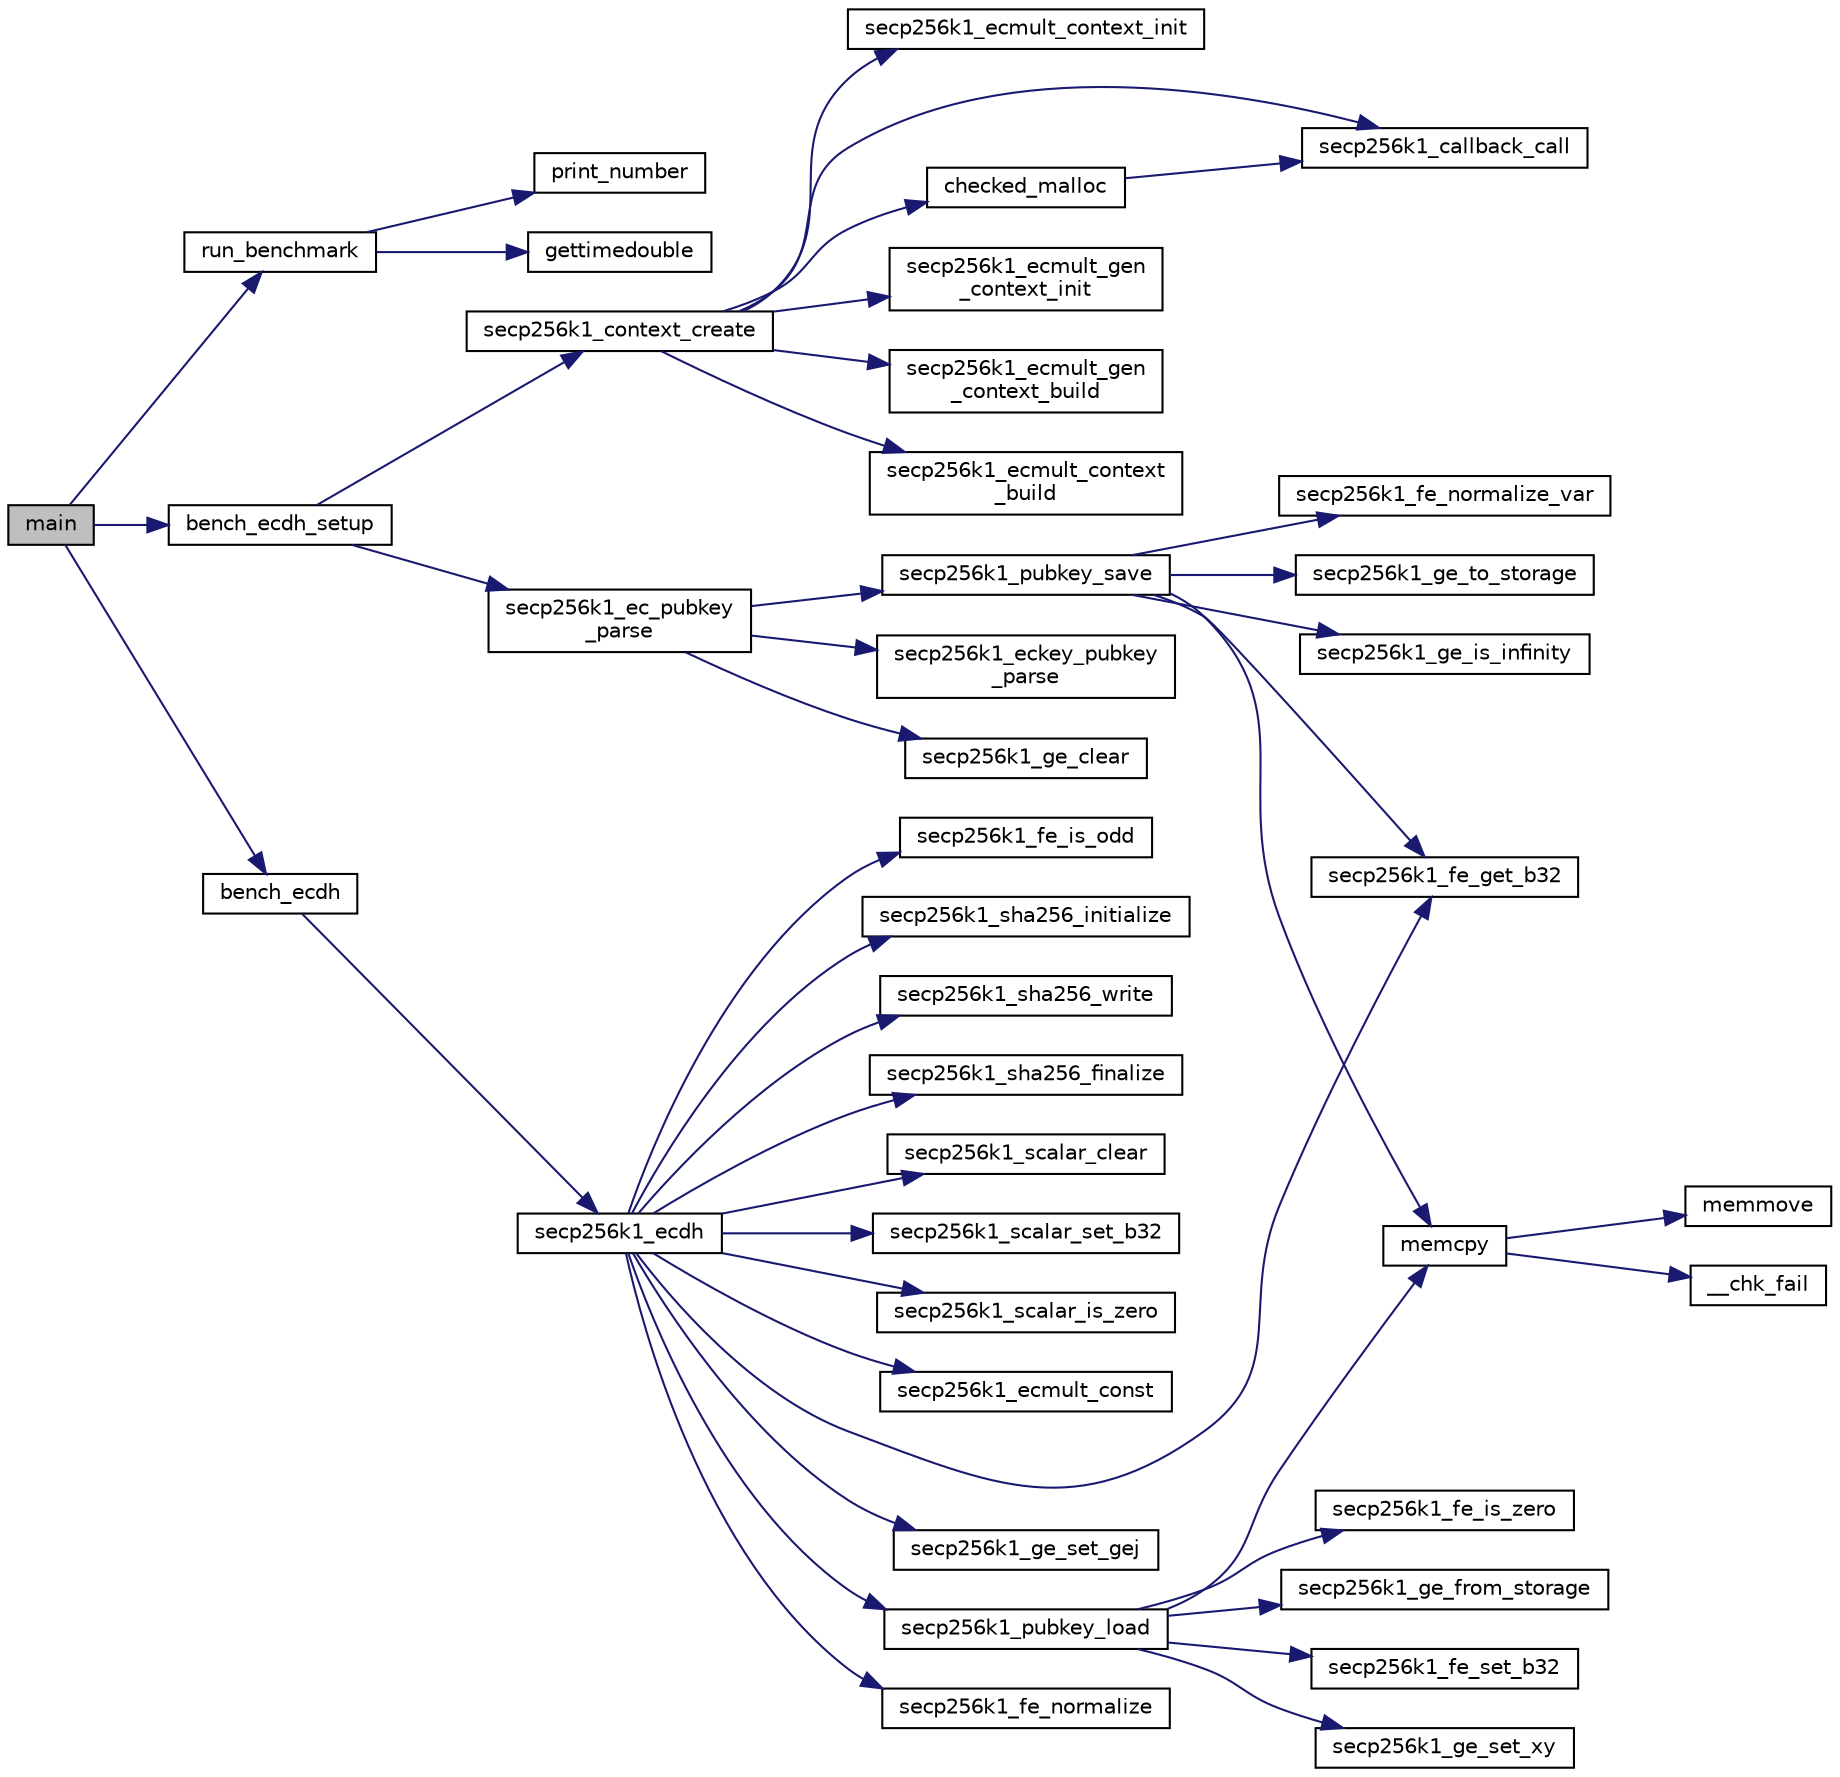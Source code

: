 digraph "main"
{
  edge [fontname="Helvetica",fontsize="10",labelfontname="Helvetica",labelfontsize="10"];
  node [fontname="Helvetica",fontsize="10",shape=record];
  rankdir="LR";
  Node44 [label="main",height=0.2,width=0.4,color="black", fillcolor="grey75", style="filled", fontcolor="black"];
  Node44 -> Node45 [color="midnightblue",fontsize="10",style="solid",fontname="Helvetica"];
  Node45 [label="run_benchmark",height=0.2,width=0.4,color="black", fillcolor="white", style="filled",URL="$df/df6/bench_8h.html#a62a3537c97d14006568dd6f8b2bc5472"];
  Node45 -> Node46 [color="midnightblue",fontsize="10",style="solid",fontname="Helvetica"];
  Node46 [label="gettimedouble",height=0.2,width=0.4,color="black", fillcolor="white", style="filled",URL="$df/df6/bench_8h.html#a41d54487866e6dee2a8ff6542cebf9c6"];
  Node45 -> Node47 [color="midnightblue",fontsize="10",style="solid",fontname="Helvetica"];
  Node47 [label="print_number",height=0.2,width=0.4,color="black", fillcolor="white", style="filled",URL="$df/df6/bench_8h.html#aa394e0046305c3b181f7d7cebf5f7683"];
  Node44 -> Node48 [color="midnightblue",fontsize="10",style="solid",fontname="Helvetica"];
  Node48 [label="bench_ecdh",height=0.2,width=0.4,color="black", fillcolor="white", style="filled",URL="$da/d1c/bench__ecdh_8c.html#a859eabd44b49e17c9450975ea03c4a0c"];
  Node48 -> Node49 [color="midnightblue",fontsize="10",style="solid",fontname="Helvetica"];
  Node49 [label="secp256k1_ecdh",height=0.2,width=0.4,color="black", fillcolor="white", style="filled",URL="$d6/dc8/secp256k1__ecdh_8h.html#a4b0ce331dd8a723475e934aa6461b75a",tooltip="Compute an EC Diffie-Hellman secret in constant time Returns: 1: exponentiation was successful 0: sca..."];
  Node49 -> Node50 [color="midnightblue",fontsize="10",style="solid",fontname="Helvetica"];
  Node50 [label="secp256k1_pubkey_load",height=0.2,width=0.4,color="black", fillcolor="white", style="filled",URL="$d1/d8c/secp256k1_8c.html#a9966ec041e71010d1593ae2211ffb843"];
  Node50 -> Node51 [color="midnightblue",fontsize="10",style="solid",fontname="Helvetica"];
  Node51 [label="memcpy",height=0.2,width=0.4,color="black", fillcolor="white", style="filled",URL="$d5/d9f/glibc__compat_8cpp.html#a0f46826ab0466591e136db24394923cf"];
  Node51 -> Node52 [color="midnightblue",fontsize="10",style="solid",fontname="Helvetica"];
  Node52 [label="memmove",height=0.2,width=0.4,color="black", fillcolor="white", style="filled",URL="$d5/d9f/glibc__compat_8cpp.html#a9778d49e9029dd75bc53ecbbf9f5e9a1"];
  Node51 -> Node53 [color="midnightblue",fontsize="10",style="solid",fontname="Helvetica"];
  Node53 [label="__chk_fail",height=0.2,width=0.4,color="black", fillcolor="white", style="filled",URL="$d5/d9f/glibc__compat_8cpp.html#a424ac71631da5ada2976630ff67051d1"];
  Node50 -> Node54 [color="midnightblue",fontsize="10",style="solid",fontname="Helvetica"];
  Node54 [label="secp256k1_ge_from_storage",height=0.2,width=0.4,color="black", fillcolor="white", style="filled",URL="$d9/dd1/group_8h.html#a8c1e7f328284d9ba56404bb8d99bf765",tooltip="Convert a group element back from the storage type. "];
  Node50 -> Node55 [color="midnightblue",fontsize="10",style="solid",fontname="Helvetica"];
  Node55 [label="secp256k1_fe_set_b32",height=0.2,width=0.4,color="black", fillcolor="white", style="filled",URL="$d5/d5a/field_8h.html#a5c86a65052e3b135919c00fe2233a43d",tooltip="Set a field element equal to 32-byte big endian value. "];
  Node50 -> Node56 [color="midnightblue",fontsize="10",style="solid",fontname="Helvetica"];
  Node56 [label="secp256k1_ge_set_xy",height=0.2,width=0.4,color="black", fillcolor="white", style="filled",URL="$d9/dd1/group_8h.html#a34ab3d1a9a0a7ff0ed1cedff9db5f73c",tooltip="Set a group element equal to the point with given X and Y coordinates. "];
  Node50 -> Node57 [color="midnightblue",fontsize="10",style="solid",fontname="Helvetica"];
  Node57 [label="secp256k1_fe_is_zero",height=0.2,width=0.4,color="black", fillcolor="white", style="filled",URL="$d5/d5a/field_8h.html#a619ec4805df6cc54d70e6682ceebd098",tooltip="Verify whether a field element is zero. "];
  Node49 -> Node58 [color="midnightblue",fontsize="10",style="solid",fontname="Helvetica"];
  Node58 [label="secp256k1_scalar_set_b32",height=0.2,width=0.4,color="black", fillcolor="white", style="filled",URL="$db/d94/scalar_8h.html#a25cc2d45ae1d1765d07c3313cdf46fa0",tooltip="Set a scalar from a big endian byte array. "];
  Node49 -> Node59 [color="midnightblue",fontsize="10",style="solid",fontname="Helvetica"];
  Node59 [label="secp256k1_scalar_is_zero",height=0.2,width=0.4,color="black", fillcolor="white", style="filled",URL="$db/d94/scalar_8h.html#a3f0ac84fe49a1c1f51212582a2c149d4",tooltip="Check whether a scalar equals zero. "];
  Node49 -> Node60 [color="midnightblue",fontsize="10",style="solid",fontname="Helvetica"];
  Node60 [label="secp256k1_ecmult_const",height=0.2,width=0.4,color="black", fillcolor="white", style="filled",URL="$de/d26/ecmult__const_8h.html#a91d964b6d73b3bc6dbb913b4b2307288"];
  Node49 -> Node61 [color="midnightblue",fontsize="10",style="solid",fontname="Helvetica"];
  Node61 [label="secp256k1_ge_set_gej",height=0.2,width=0.4,color="black", fillcolor="white", style="filled",URL="$d9/dd1/group_8h.html#aa511eebf8cd7419763f06555ed4fb62d",tooltip="Set a group element equal to another which is given in jacobian coordinates. "];
  Node49 -> Node62 [color="midnightblue",fontsize="10",style="solid",fontname="Helvetica"];
  Node62 [label="secp256k1_fe_normalize",height=0.2,width=0.4,color="black", fillcolor="white", style="filled",URL="$d5/d5a/field_8h.html#a8e925e94d5a7330d2ae68f6642d0c7b9",tooltip="Field element module. "];
  Node49 -> Node63 [color="midnightblue",fontsize="10",style="solid",fontname="Helvetica"];
  Node63 [label="secp256k1_fe_get_b32",height=0.2,width=0.4,color="black", fillcolor="white", style="filled",URL="$d5/d5a/field_8h.html#abb1017649be14b9ac1823be3c573e542",tooltip="Convert a field element to a 32-byte big endian value. "];
  Node49 -> Node64 [color="midnightblue",fontsize="10",style="solid",fontname="Helvetica"];
  Node64 [label="secp256k1_fe_is_odd",height=0.2,width=0.4,color="black", fillcolor="white", style="filled",URL="$d5/d5a/field_8h.html#a4657d3eea1cc59c7a20cc2d19663bf02",tooltip="Check the \"oddness\" of a field element. "];
  Node49 -> Node65 [color="midnightblue",fontsize="10",style="solid",fontname="Helvetica"];
  Node65 [label="secp256k1_sha256_initialize",height=0.2,width=0.4,color="black", fillcolor="white", style="filled",URL="$d7/dd7/secp256k1_2src_2hash_8h.html#abcb6a95ed605c2bfb19eda1ced4a8f7e"];
  Node49 -> Node66 [color="midnightblue",fontsize="10",style="solid",fontname="Helvetica"];
  Node66 [label="secp256k1_sha256_write",height=0.2,width=0.4,color="black", fillcolor="white", style="filled",URL="$d7/dd7/secp256k1_2src_2hash_8h.html#adfccd8d918a52e1cec42ea89a4c3f8ab"];
  Node49 -> Node67 [color="midnightblue",fontsize="10",style="solid",fontname="Helvetica"];
  Node67 [label="secp256k1_sha256_finalize",height=0.2,width=0.4,color="black", fillcolor="white", style="filled",URL="$d7/dd7/secp256k1_2src_2hash_8h.html#ab88a555e2b13d6d06e20a6a459abae08"];
  Node49 -> Node68 [color="midnightblue",fontsize="10",style="solid",fontname="Helvetica"];
  Node68 [label="secp256k1_scalar_clear",height=0.2,width=0.4,color="black", fillcolor="white", style="filled",URL="$db/d94/scalar_8h.html#ad8fb9bc2a828903963bf37806d8edd11",tooltip="Clear a scalar to prevent the leak of sensitive data. "];
  Node44 -> Node69 [color="midnightblue",fontsize="10",style="solid",fontname="Helvetica"];
  Node69 [label="bench_ecdh_setup",height=0.2,width=0.4,color="black", fillcolor="white", style="filled",URL="$da/d1c/bench__ecdh_8c.html#a2afcc388be168d338b21eb22c4991df0"];
  Node69 -> Node70 [color="midnightblue",fontsize="10",style="solid",fontname="Helvetica"];
  Node70 [label="secp256k1_context_create",height=0.2,width=0.4,color="black", fillcolor="white", style="filled",URL="$d7/dd3/secp256k1_8h.html#a769d478f352afbb55200e33970533a3c",tooltip="Create a secp256k1 context object. "];
  Node70 -> Node71 [color="midnightblue",fontsize="10",style="solid",fontname="Helvetica"];
  Node71 [label="checked_malloc",height=0.2,width=0.4,color="black", fillcolor="white", style="filled",URL="$db/d99/secp256k1_2src_2util_8h.html#a20790114658c559e5048a38694708c3e"];
  Node71 -> Node72 [color="midnightblue",fontsize="10",style="solid",fontname="Helvetica"];
  Node72 [label="secp256k1_callback_call",height=0.2,width=0.4,color="black", fillcolor="white", style="filled",URL="$db/d99/secp256k1_2src_2util_8h.html#af3f36140c71c09ed1d274671518466e0"];
  Node70 -> Node72 [color="midnightblue",fontsize="10",style="solid",fontname="Helvetica"];
  Node70 -> Node73 [color="midnightblue",fontsize="10",style="solid",fontname="Helvetica"];
  Node73 [label="secp256k1_ecmult_context_init",height=0.2,width=0.4,color="black", fillcolor="white", style="filled",URL="$d2/d94/ecmult_8h.html#a3d2b8a81ffed27e7eca0058eb65831b5"];
  Node70 -> Node74 [color="midnightblue",fontsize="10",style="solid",fontname="Helvetica"];
  Node74 [label="secp256k1_ecmult_gen\l_context_init",height=0.2,width=0.4,color="black", fillcolor="white", style="filled",URL="$d6/d76/ecmult__gen_8h.html#a85f9fd11a4166d3d482309317d65c276"];
  Node70 -> Node75 [color="midnightblue",fontsize="10",style="solid",fontname="Helvetica"];
  Node75 [label="secp256k1_ecmult_gen\l_context_build",height=0.2,width=0.4,color="black", fillcolor="white", style="filled",URL="$d6/d76/ecmult__gen_8h.html#afaf90b2a6554053187cdc89df0dafd21"];
  Node70 -> Node76 [color="midnightblue",fontsize="10",style="solid",fontname="Helvetica"];
  Node76 [label="secp256k1_ecmult_context\l_build",height=0.2,width=0.4,color="black", fillcolor="white", style="filled",URL="$d2/d94/ecmult_8h.html#acc2494f319c79f6cc15982f43e7a6f00"];
  Node69 -> Node77 [color="midnightblue",fontsize="10",style="solid",fontname="Helvetica"];
  Node77 [label="secp256k1_ec_pubkey\l_parse",height=0.2,width=0.4,color="black", fillcolor="white", style="filled",URL="$d7/dd3/secp256k1_8h.html#a4e5dc8952c9a7e791376505ef2023ca1",tooltip="Parse a variable-length public key into the pubkey object. "];
  Node77 -> Node78 [color="midnightblue",fontsize="10",style="solid",fontname="Helvetica"];
  Node78 [label="secp256k1_eckey_pubkey\l_parse",height=0.2,width=0.4,color="black", fillcolor="white", style="filled",URL="$da/dff/eckey_8h.html#ae0cdb1eef2dc770d70aac0ad50a35e9a"];
  Node77 -> Node79 [color="midnightblue",fontsize="10",style="solid",fontname="Helvetica"];
  Node79 [label="secp256k1_pubkey_save",height=0.2,width=0.4,color="black", fillcolor="white", style="filled",URL="$d1/d8c/secp256k1_8c.html#aa061c9c5c861017bef990e5c4653e0f4"];
  Node79 -> Node80 [color="midnightblue",fontsize="10",style="solid",fontname="Helvetica"];
  Node80 [label="secp256k1_ge_to_storage",height=0.2,width=0.4,color="black", fillcolor="white", style="filled",URL="$d9/dd1/group_8h.html#ad6499ae629f998e50d8614869ee3c67f",tooltip="Convert a group element to the storage type. "];
  Node79 -> Node51 [color="midnightblue",fontsize="10",style="solid",fontname="Helvetica"];
  Node79 -> Node81 [color="midnightblue",fontsize="10",style="solid",fontname="Helvetica"];
  Node81 [label="secp256k1_ge_is_infinity",height=0.2,width=0.4,color="black", fillcolor="white", style="filled",URL="$d9/dd1/group_8h.html#ac83592db46af97faf7ba9b9a39a1f6ff",tooltip="Check whether a group element is the point at infinity. "];
  Node79 -> Node82 [color="midnightblue",fontsize="10",style="solid",fontname="Helvetica"];
  Node82 [label="secp256k1_fe_normalize_var",height=0.2,width=0.4,color="black", fillcolor="white", style="filled",URL="$d5/d5a/field_8h.html#a2d45c987537eadb2923c93aa3af9db71",tooltip="Normalize a field element, without constant-time guarantee. "];
  Node79 -> Node63 [color="midnightblue",fontsize="10",style="solid",fontname="Helvetica"];
  Node77 -> Node83 [color="midnightblue",fontsize="10",style="solid",fontname="Helvetica"];
  Node83 [label="secp256k1_ge_clear",height=0.2,width=0.4,color="black", fillcolor="white", style="filled",URL="$d9/dd1/group_8h.html#a34793cf48794f089bb28597d1a9f23b2",tooltip="Clear a secp256k1_ge to prevent leaking sensitive information. "];
}
